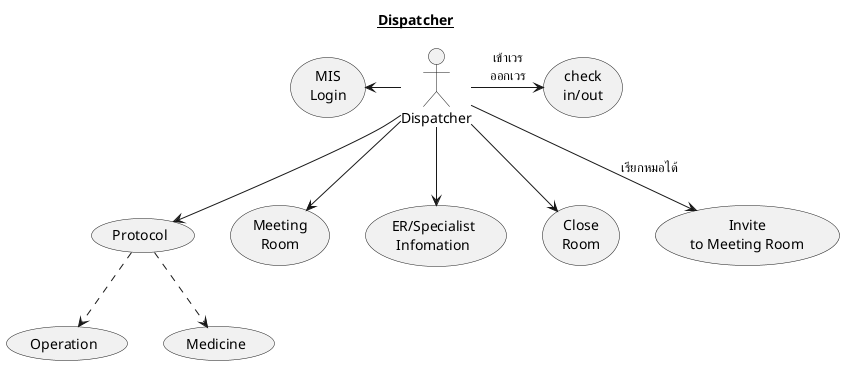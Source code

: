 @startuml
Title __Dispatcher__
  :Dispatcher: as Dispatcher

  usecase (Protocol) as Protocol
  usecase (Operation) as Ops
  usecase (Medicine) as Med
  Protocol ..> Ops
  Protocol ..> Med

  usecase (check\nin/out) as checkIn
  usecase (MIS\nLogin) as MISLogin
  usecase (Meeting\nRoom) as MeetingRoom
  usecase (ER/Specialist\nInfomation) as ERSpecialistInfomation
  usecase (Close\nRoom) as CloseRoom
  usecase (Invite\nto Meeting Room) as InviteToMeetingRoom

  Dispatcher -right-> checkIn : เข้าเวร\nออกเวร
  Dispatcher -left-> MISLogin
  Dispatcher --> MeetingRoom
  Dispatcher --> ERSpecialistInfomation
  Dispatcher --> CloseRoom
  Dispatcher --> Protocol
  Dispatcher --> InviteToMeetingRoom : เรียกหมอได้

@enduml
